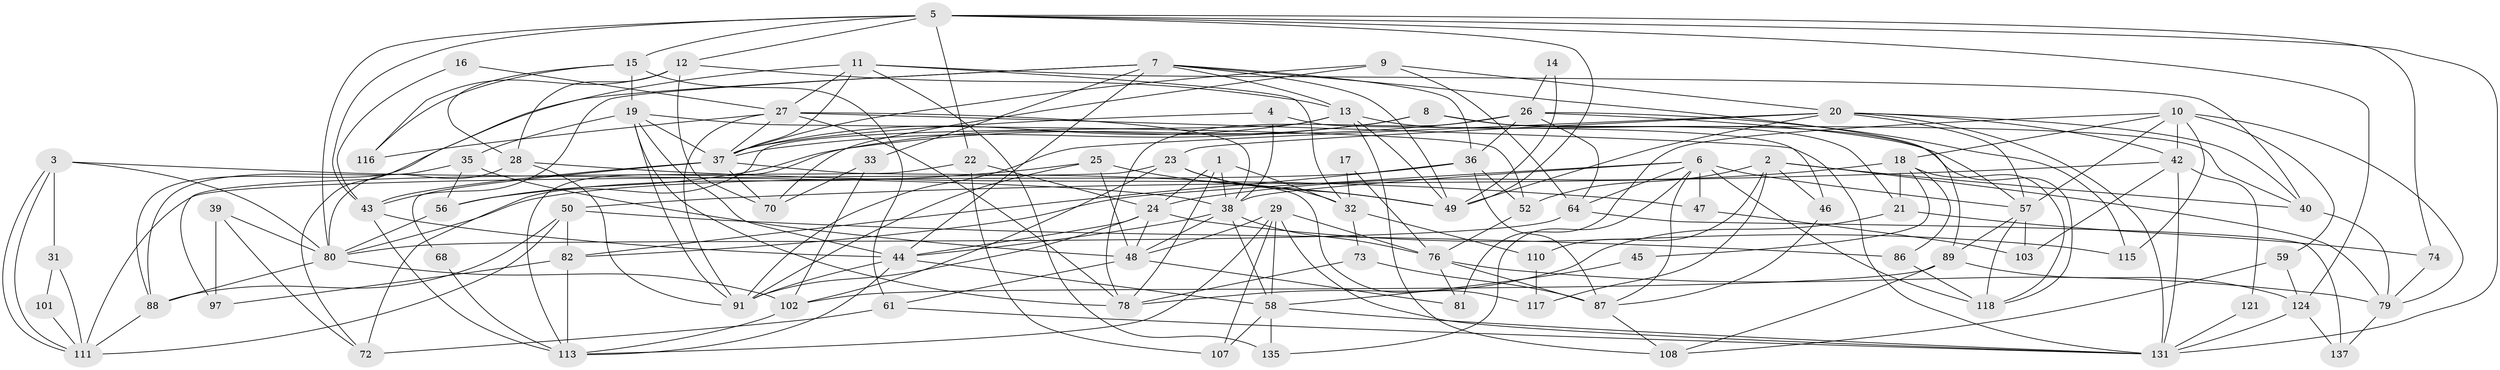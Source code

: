// Generated by graph-tools (version 1.1) at 2025/24/03/03/25 07:24:00]
// undirected, 88 vertices, 220 edges
graph export_dot {
graph [start="1"]
  node [color=gray90,style=filled];
  1 [super="+94"];
  2 [super="+99"];
  3;
  4;
  5 [super="+75"];
  6 [super="+83"];
  7 [super="+62"];
  8;
  9;
  10 [super="+125"];
  11 [super="+30"];
  12 [super="+34"];
  13 [super="+100"];
  14;
  15 [super="+136"];
  16;
  17;
  18 [super="+119"];
  19 [super="+96"];
  20 [super="+55"];
  21 [super="+53"];
  22;
  23;
  24 [super="+130"];
  25 [super="+134"];
  26 [super="+93"];
  27 [super="+54"];
  28;
  29 [super="+63"];
  31;
  32 [super="+41"];
  33;
  35 [super="+66"];
  36 [super="+60"];
  37 [super="+51"];
  38 [super="+69"];
  39;
  40;
  42 [super="+85"];
  43 [super="+67"];
  44 [super="+122"];
  45;
  46 [super="+90"];
  47 [super="+109"];
  48 [super="+132"];
  49 [super="+112"];
  50;
  52 [super="+98"];
  56;
  57 [super="+65"];
  58 [super="+71"];
  59 [super="+84"];
  61 [super="+77"];
  64 [super="+95"];
  68;
  70;
  72 [super="+105"];
  73;
  74;
  76 [super="+123"];
  78;
  79;
  80 [super="+104"];
  81;
  82;
  86;
  87 [super="+120"];
  88 [super="+92"];
  89 [super="+127"];
  91 [super="+106"];
  97 [super="+114"];
  101;
  102 [super="+126"];
  103;
  107;
  108;
  110;
  111 [super="+129"];
  113 [super="+128"];
  115;
  116;
  117;
  118;
  121;
  124;
  131 [super="+133"];
  135;
  137;
  1 -- 78;
  1 -- 38;
  1 -- 24;
  1 -- 32;
  2 -- 40;
  2 -- 52;
  2 -- 117;
  2 -- 110;
  2 -- 79;
  2 -- 46;
  3 -- 38;
  3 -- 111;
  3 -- 111;
  3 -- 31;
  3 -- 80;
  4 -- 38;
  4 -- 46;
  4 -- 37;
  5 -- 49;
  5 -- 12;
  5 -- 80;
  5 -- 131;
  5 -- 22;
  5 -- 74;
  5 -- 124;
  5 -- 15;
  5 -- 43;
  6 -- 64;
  6 -- 135;
  6 -- 82;
  6 -- 118;
  6 -- 87;
  6 -- 38;
  6 -- 57;
  6 -- 47;
  7 -- 36;
  7 -- 33;
  7 -- 44;
  7 -- 88;
  7 -- 49;
  7 -- 43;
  7 -- 89;
  7 -- 13;
  8 -- 37;
  8 -- 113;
  8 -- 40;
  8 -- 21;
  9 -- 37;
  9 -- 64;
  9 -- 70;
  9 -- 20;
  10 -- 79;
  10 -- 57;
  10 -- 18;
  10 -- 81;
  10 -- 115;
  10 -- 59;
  10 -- 42;
  11 -- 32;
  11 -- 37;
  11 -- 135;
  11 -- 72;
  11 -- 40;
  11 -- 27;
  12 -- 70 [weight=2];
  12 -- 28;
  12 -- 116;
  12 -- 13;
  13 -- 108;
  13 -- 49;
  13 -- 37;
  13 -- 118;
  13 -- 72;
  14 -- 26;
  14 -- 49;
  15 -- 19;
  15 -- 28;
  15 -- 61;
  15 -- 116;
  16 -- 27;
  16 -- 43;
  17 -- 32;
  17 -- 76;
  18 -- 118;
  18 -- 86;
  18 -- 45;
  18 -- 24;
  18 -- 21;
  19 -- 37;
  19 -- 44;
  19 -- 91;
  19 -- 52;
  19 -- 78;
  19 -- 35;
  20 -- 40;
  20 -- 23;
  20 -- 91;
  20 -- 131;
  20 -- 42;
  20 -- 49;
  20 -- 57;
  21 -- 74;
  21 -- 78;
  22 -- 24;
  22 -- 107;
  22 -- 97;
  23 -- 32;
  23 -- 102;
  23 -- 111;
  23 -- 49;
  24 -- 91;
  24 -- 48;
  24 -- 115;
  24 -- 44;
  25 -- 91;
  25 -- 48;
  25 -- 49 [weight=2];
  25 -- 56;
  26 -- 78;
  26 -- 115;
  26 -- 56;
  26 -- 36;
  26 -- 57;
  26 -- 64;
  27 -- 78;
  27 -- 116;
  27 -- 91;
  27 -- 131;
  27 -- 37;
  27 -- 38;
  28 -- 80;
  28 -- 47;
  28 -- 91;
  29 -- 131;
  29 -- 58;
  29 -- 113;
  29 -- 48;
  29 -- 107;
  29 -- 76;
  31 -- 111;
  31 -- 101;
  32 -- 73;
  32 -- 110;
  33 -- 70;
  33 -- 102;
  35 -- 56;
  35 -- 88;
  35 -- 48;
  36 -- 82;
  36 -- 52;
  36 -- 80;
  36 -- 87 [weight=2];
  37 -- 68;
  37 -- 70;
  37 -- 117;
  37 -- 43;
  38 -- 48;
  38 -- 58;
  38 -- 44;
  38 -- 76;
  39 -- 72;
  39 -- 97;
  39 -- 80;
  40 -- 79;
  42 -- 131;
  42 -- 103;
  42 -- 121;
  42 -- 50;
  43 -- 44;
  43 -- 113;
  44 -- 113;
  44 -- 91;
  44 -- 58;
  45 -- 58;
  46 -- 87;
  47 -- 103;
  48 -- 81;
  48 -- 61;
  50 -- 82;
  50 -- 111;
  50 -- 86;
  50 -- 88;
  52 -- 76;
  56 -- 80;
  57 -- 118;
  57 -- 89;
  57 -- 103;
  58 -- 135;
  58 -- 131;
  58 -- 107;
  59 -- 124;
  59 -- 108;
  61 -- 72;
  61 -- 131;
  64 -- 137;
  64 -- 80;
  68 -- 113;
  73 -- 78;
  73 -- 87;
  74 -- 79;
  76 -- 81;
  76 -- 79;
  76 -- 87;
  79 -- 137;
  80 -- 102;
  80 -- 88;
  82 -- 113;
  82 -- 97;
  86 -- 118;
  87 -- 108;
  88 -- 111;
  89 -- 124;
  89 -- 108;
  89 -- 102;
  101 -- 111;
  102 -- 113;
  110 -- 117;
  121 -- 131;
  124 -- 137;
  124 -- 131;
}
